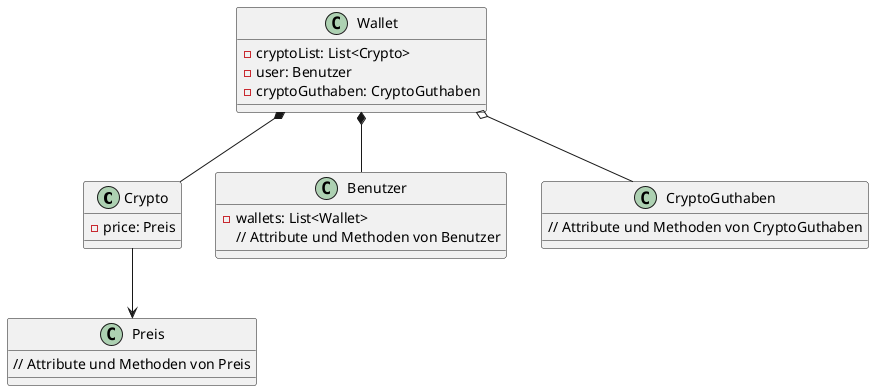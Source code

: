 @startuml Krypto
class Crypto {
  - price: Preis
}

class Preis {
  // Attribute und Methoden von Preis
}

class Wallet {
  - cryptoList: List<Crypto>
  - user: Benutzer
  - cryptoGuthaben: CryptoGuthaben
}

class Benutzer {
  - wallets: List<Wallet>
  // Attribute und Methoden von Benutzer
}

class CryptoGuthaben {
  // Attribute und Methoden von CryptoGuthaben
}

Crypto --> Preis
Wallet *-- Crypto
Wallet *-- Benutzer
Wallet o-- CryptoGuthaben
@enduml

